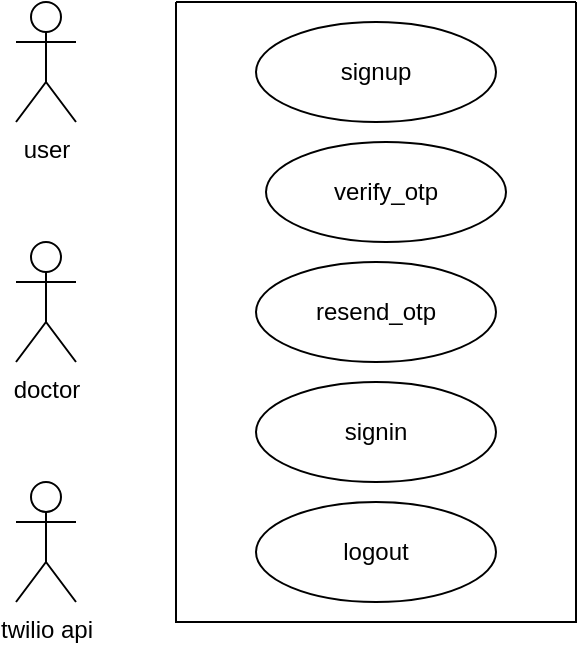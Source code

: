 <mxfile version="21.0.6" type="github">
  <diagram name="Page-1" id="LmWKVWjMR2DN120aHaiP">
    <mxGraphModel dx="797" dy="366" grid="1" gridSize="10" guides="1" tooltips="1" connect="1" arrows="1" fold="1" page="1" pageScale="1" pageWidth="850" pageHeight="1100" math="0" shadow="0">
      <root>
        <mxCell id="0" />
        <mxCell id="1" parent="0" />
        <mxCell id="ddQXVf2QubKv7egxrqS1-1" value="user" style="shape=umlActor;verticalLabelPosition=bottom;verticalAlign=top;html=1;outlineConnect=0;" vertex="1" parent="1">
          <mxGeometry x="180" y="230" width="30" height="60" as="geometry" />
        </mxCell>
        <mxCell id="ddQXVf2QubKv7egxrqS1-4" value="doctor" style="shape=umlActor;verticalLabelPosition=bottom;verticalAlign=top;html=1;outlineConnect=0;" vertex="1" parent="1">
          <mxGeometry x="180" y="350" width="30" height="60" as="geometry" />
        </mxCell>
        <mxCell id="ddQXVf2QubKv7egxrqS1-7" value="twilio api" style="shape=umlActor;verticalLabelPosition=bottom;verticalAlign=top;html=1;outlineConnect=0;" vertex="1" parent="1">
          <mxGeometry x="180" y="470" width="30" height="60" as="geometry" />
        </mxCell>
        <mxCell id="ddQXVf2QubKv7egxrqS1-9" value="" style="swimlane;startSize=0;" vertex="1" parent="1">
          <mxGeometry x="260" y="230" width="200" height="310" as="geometry" />
        </mxCell>
        <mxCell id="ddQXVf2QubKv7egxrqS1-10" value="signup" style="ellipse;whiteSpace=wrap;html=1;" vertex="1" parent="ddQXVf2QubKv7egxrqS1-9">
          <mxGeometry x="40" y="10" width="120" height="50" as="geometry" />
        </mxCell>
        <mxCell id="ddQXVf2QubKv7egxrqS1-11" value="verify_otp" style="ellipse;whiteSpace=wrap;html=1;" vertex="1" parent="ddQXVf2QubKv7egxrqS1-9">
          <mxGeometry x="45" y="70" width="120" height="50" as="geometry" />
        </mxCell>
        <mxCell id="ddQXVf2QubKv7egxrqS1-15" value="resend_otp" style="ellipse;whiteSpace=wrap;html=1;" vertex="1" parent="ddQXVf2QubKv7egxrqS1-9">
          <mxGeometry x="40" y="130" width="120" height="50" as="geometry" />
        </mxCell>
        <mxCell id="ddQXVf2QubKv7egxrqS1-16" value="signin" style="ellipse;whiteSpace=wrap;html=1;" vertex="1" parent="ddQXVf2QubKv7egxrqS1-9">
          <mxGeometry x="40" y="190" width="120" height="50" as="geometry" />
        </mxCell>
        <mxCell id="ddQXVf2QubKv7egxrqS1-17" value="logout" style="ellipse;whiteSpace=wrap;html=1;" vertex="1" parent="ddQXVf2QubKv7egxrqS1-9">
          <mxGeometry x="40" y="250" width="120" height="50" as="geometry" />
        </mxCell>
      </root>
    </mxGraphModel>
  </diagram>
</mxfile>
